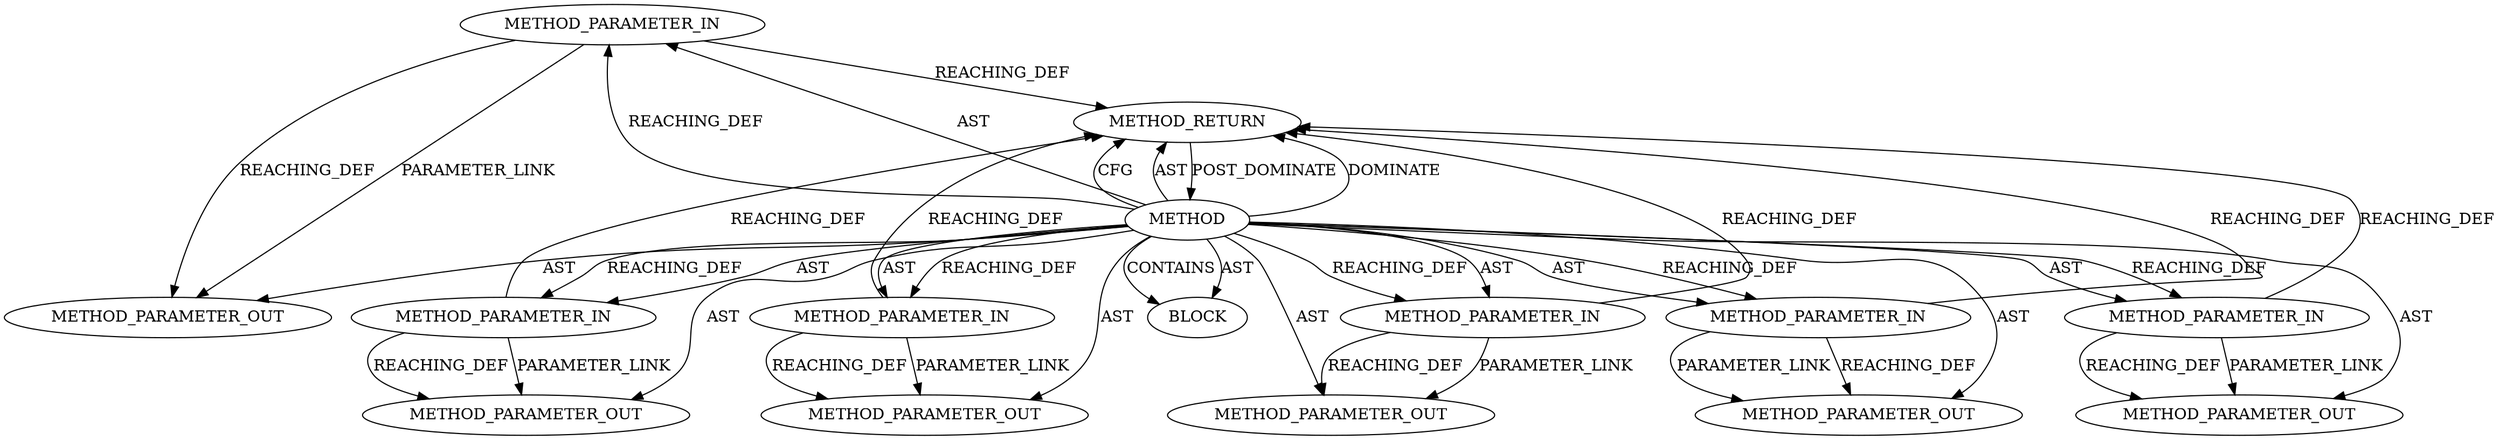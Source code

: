 digraph {
  21984 [label=METHOD_PARAMETER_OUT ORDER=1 CODE="p1" IS_VARIADIC=false TYPE_FULL_NAME="ANY" EVALUATION_STRATEGY="BY_VALUE" INDEX=1 NAME="p1"]
  19939 [label=METHOD_PARAMETER_IN ORDER=1 CODE="p1" IS_VARIADIC=false TYPE_FULL_NAME="ANY" EVALUATION_STRATEGY="BY_VALUE" INDEX=1 NAME="p1"]
  21988 [label=METHOD_PARAMETER_OUT ORDER=5 CODE="p5" IS_VARIADIC=false TYPE_FULL_NAME="ANY" EVALUATION_STRATEGY="BY_VALUE" INDEX=5 NAME="p5"]
  19943 [label=METHOD_PARAMETER_IN ORDER=5 CODE="p5" IS_VARIADIC=false TYPE_FULL_NAME="ANY" EVALUATION_STRATEGY="BY_VALUE" INDEX=5 NAME="p5"]
  21986 [label=METHOD_PARAMETER_OUT ORDER=3 CODE="p3" IS_VARIADIC=false TYPE_FULL_NAME="ANY" EVALUATION_STRATEGY="BY_VALUE" INDEX=3 NAME="p3"]
  21985 [label=METHOD_PARAMETER_OUT ORDER=2 CODE="p2" IS_VARIADIC=false TYPE_FULL_NAME="ANY" EVALUATION_STRATEGY="BY_VALUE" INDEX=2 NAME="p2"]
  19940 [label=METHOD_PARAMETER_IN ORDER=2 CODE="p2" IS_VARIADIC=false TYPE_FULL_NAME="ANY" EVALUATION_STRATEGY="BY_VALUE" INDEX=2 NAME="p2"]
  19938 [label=METHOD AST_PARENT_TYPE="NAMESPACE_BLOCK" AST_PARENT_FULL_NAME="<global>" ORDER=0 CODE="<empty>" FULL_NAME="trace_tls_device_decrypted" IS_EXTERNAL=true FILENAME="<empty>" SIGNATURE="" NAME="trace_tls_device_decrypted"]
  21987 [label=METHOD_PARAMETER_OUT ORDER=4 CODE="p4" IS_VARIADIC=false TYPE_FULL_NAME="ANY" EVALUATION_STRATEGY="BY_VALUE" INDEX=4 NAME="p4"]
  19946 [label=METHOD_RETURN ORDER=2 CODE="RET" TYPE_FULL_NAME="ANY" EVALUATION_STRATEGY="BY_VALUE"]
  19941 [label=METHOD_PARAMETER_IN ORDER=3 CODE="p3" IS_VARIADIC=false TYPE_FULL_NAME="ANY" EVALUATION_STRATEGY="BY_VALUE" INDEX=3 NAME="p3"]
  19944 [label=METHOD_PARAMETER_IN ORDER=6 CODE="p6" IS_VARIADIC=false TYPE_FULL_NAME="ANY" EVALUATION_STRATEGY="BY_VALUE" INDEX=6 NAME="p6"]
  19945 [label=BLOCK ORDER=1 ARGUMENT_INDEX=1 CODE="<empty>" TYPE_FULL_NAME="ANY"]
  19942 [label=METHOD_PARAMETER_IN ORDER=4 CODE="p4" IS_VARIADIC=false TYPE_FULL_NAME="ANY" EVALUATION_STRATEGY="BY_VALUE" INDEX=4 NAME="p4"]
  21989 [label=METHOD_PARAMETER_OUT ORDER=6 CODE="p6" IS_VARIADIC=false TYPE_FULL_NAME="ANY" EVALUATION_STRATEGY="BY_VALUE" INDEX=6 NAME="p6"]
  19940 -> 19946 [label=REACHING_DEF VARIABLE="p2"]
  19938 -> 19945 [label=AST ]
  19938 -> 19943 [label=AST ]
  19938 -> 21988 [label=AST ]
  19939 -> 21984 [label=PARAMETER_LINK ]
  19938 -> 19941 [label=AST ]
  19946 -> 19938 [label=POST_DOMINATE ]
  19939 -> 21984 [label=REACHING_DEF VARIABLE="p1"]
  19942 -> 21987 [label=PARAMETER_LINK ]
  19938 -> 19943 [label=REACHING_DEF VARIABLE=""]
  19938 -> 19946 [label=DOMINATE ]
  19944 -> 19946 [label=REACHING_DEF VARIABLE="p6"]
  19938 -> 19942 [label=REACHING_DEF VARIABLE=""]
  19938 -> 19940 [label=AST ]
  19938 -> 19944 [label=REACHING_DEF VARIABLE=""]
  19938 -> 21986 [label=AST ]
  19938 -> 19944 [label=AST ]
  19943 -> 19946 [label=REACHING_DEF VARIABLE="p5"]
  19943 -> 21988 [label=PARAMETER_LINK ]
  19938 -> 21989 [label=AST ]
  19940 -> 21985 [label=REACHING_DEF VARIABLE="p2"]
  19938 -> 21987 [label=AST ]
  19942 -> 21987 [label=REACHING_DEF VARIABLE="p4"]
  19944 -> 21989 [label=PARAMETER_LINK ]
  19939 -> 19946 [label=REACHING_DEF VARIABLE="p1"]
  19944 -> 21989 [label=REACHING_DEF VARIABLE="p6"]
  19941 -> 21986 [label=PARAMETER_LINK ]
  19938 -> 21984 [label=AST ]
  19938 -> 19939 [label=REACHING_DEF VARIABLE=""]
  19941 -> 19946 [label=REACHING_DEF VARIABLE="p3"]
  19938 -> 19946 [label=CFG ]
  19942 -> 19946 [label=REACHING_DEF VARIABLE="p4"]
  19938 -> 19939 [label=AST ]
  19940 -> 21985 [label=PARAMETER_LINK ]
  19938 -> 19941 [label=REACHING_DEF VARIABLE=""]
  19938 -> 21985 [label=AST ]
  19938 -> 19942 [label=AST ]
  19938 -> 19946 [label=AST ]
  19941 -> 21986 [label=REACHING_DEF VARIABLE="p3"]
  19943 -> 21988 [label=REACHING_DEF VARIABLE="p5"]
  19938 -> 19945 [label=CONTAINS ]
  19938 -> 19940 [label=REACHING_DEF VARIABLE=""]
}
